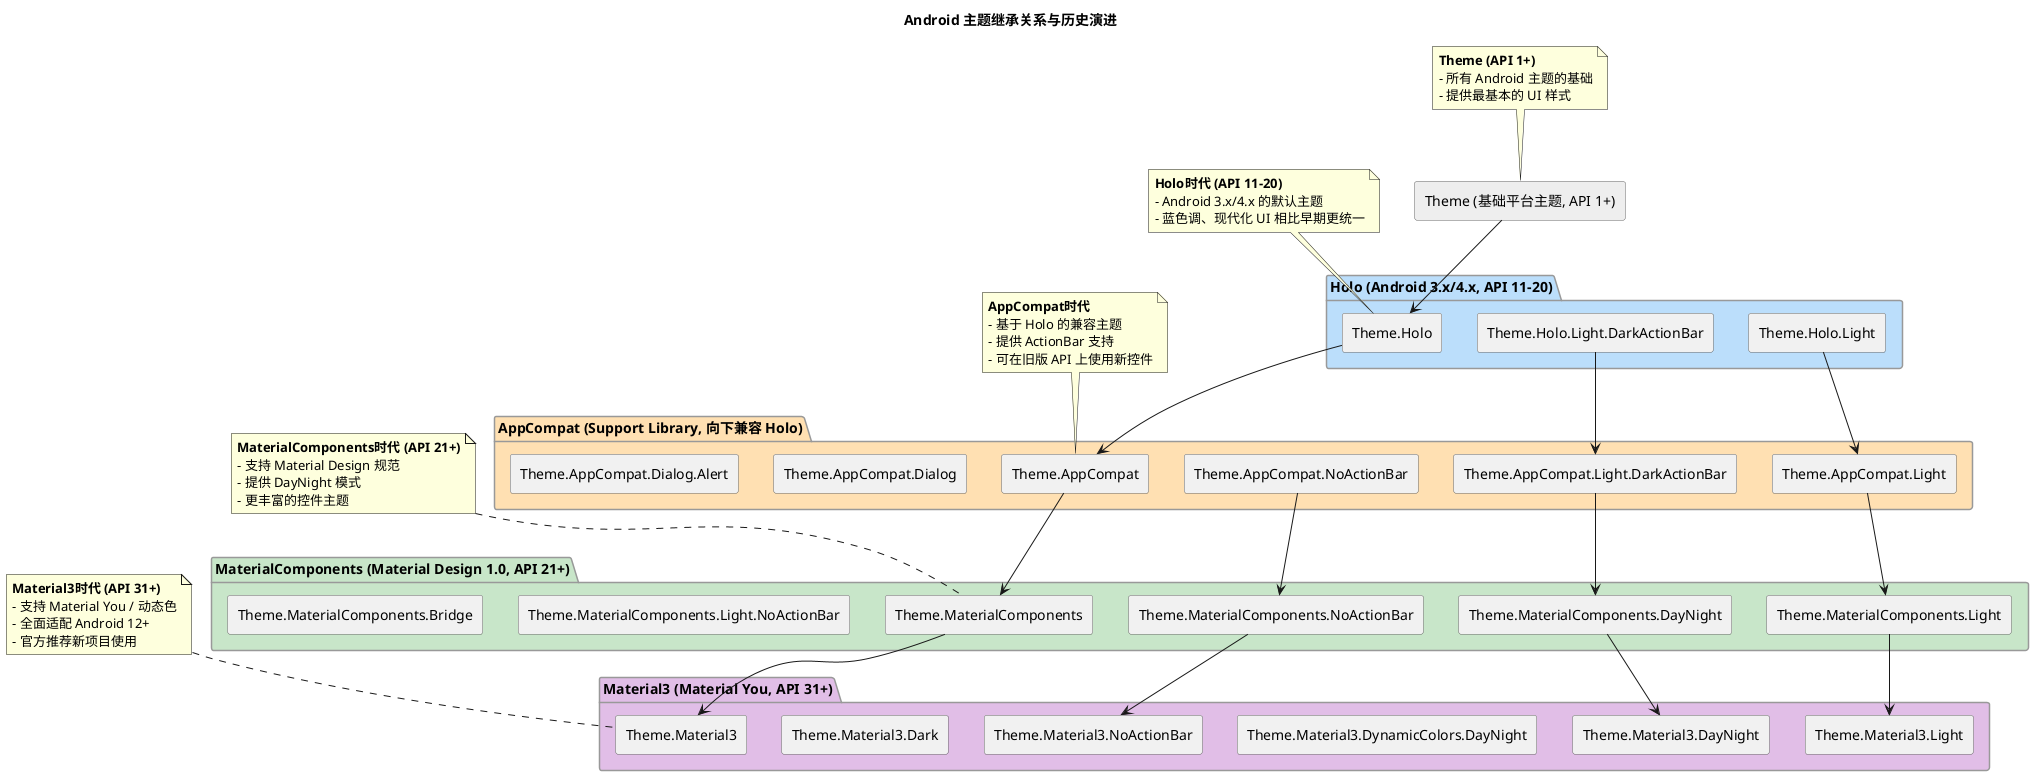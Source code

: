 @startuml
skinparam defaultFontColor #000000
skinparam package {
    BorderColor #999999
    BackgroundColor #FFFFFF
    FontColor #000000
}
skinparam rectangle {
    BorderColor #666666
    FontColor #000000
}

title Android 主题继承关系与历史演进

' ==== 基础 Theme ====
rectangle "Theme (基础平台主题, API 1+)" as theme #EEEEEE

' ==== Holo 系列 ====
package "Holo (Android 3.x/4.x, API 11-20)" as Holo #BBDEFB {
    rectangle "Theme.Holo" as holo
    rectangle "Theme.Holo.Light" as holo_light
    rectangle "Theme.Holo.Light.DarkActionBar" as holo_light_darkbar
}

' ==== AppCompat 系列 ====
package "AppCompat (Support Library, 向下兼容 Holo)" as AppCompat #FFE0B2 {
    rectangle "Theme.AppCompat" as appcompat
    rectangle "Theme.AppCompat.Light" as appcompat_light
    rectangle "Theme.AppCompat.Light.DarkActionBar" as appcompat_light_darkbar
    rectangle "Theme.AppCompat.NoActionBar" as appcompat_noactionbar
    rectangle "Theme.AppCompat.Dialog" as appcompat_dialog
    rectangle "Theme.AppCompat.Dialog.Alert" as appcompat_dialog_alert
}

' ==== MaterialComponents 系列 ====
package "MaterialComponents (Material Design 1.0, API 21+)" as Material #C8E6C9 {
    rectangle "Theme.MaterialComponents" as mc
    rectangle "Theme.MaterialComponents.DayNight" as mc_dn
    rectangle "Theme.MaterialComponents.NoActionBar" as mc_noactionbar
    rectangle "Theme.MaterialComponents.Light" as mc_light
    rectangle "Theme.MaterialComponents.Light.NoActionBar" as mc_light_noactionbar
    rectangle "Theme.MaterialComponents.Bridge" as mc_bridge
}

' ==== Material3 系列 ====
package "Material3 (Material You, API 31+)" as Material3 #E1BEE7 {
    rectangle "Theme.Material3" as m3
    rectangle "Theme.Material3.DayNight" as m3_dn
    rectangle "Theme.Material3.DynamicColors.DayNight" as m3_dynamic_dn
    rectangle "Theme.Material3.Light" as m3_light
    rectangle "Theme.Material3.Dark" as m3_dark
    rectangle "Theme.Material3.NoActionBar" as m3_noactionbar
}

' ==== 继承关系 ====
theme --> holo
holo --> appcompat
holo_light --> appcompat_light
holo_light_darkbar --> appcompat_light_darkbar

appcompat --> mc
appcompat_light --> mc_light
appcompat_light_darkbar --> mc_dn
appcompat_noactionbar --> mc_noactionbar

mc --> m3
mc_dn --> m3_dn
mc_light --> m3_light
mc_noactionbar --> m3_noactionbar

' ==== 历史演进说明 ====
note top of theme
  **Theme (API 1+)**
  - 所有 Android 主题的基础
  - 提供最基本的 UI 样式
end note

note top of holo
  **Holo时代 (API 11-20)**
  - Android 3.x/4.x 的默认主题
  - 蓝色调、现代化 UI 相比早期更统一
end note

note top of appcompat
  **AppCompat时代**
  - 基于 Holo 的兼容主题
  - 提供 ActionBar 支持
  - 可在旧版 API 上使用新控件
end note

note top of mc
  **MaterialComponents时代 (API 21+)**
  - 支持 Material Design 规范
  - 提供 DayNight 模式
  - 更丰富的控件主题
end note

note top of m3
  **Material3时代 (API 31+)**
  - 支持 Material You / 动态色
  - 全面适配 Android 12+
  - 官方推荐新项目使用
end note

@enduml
